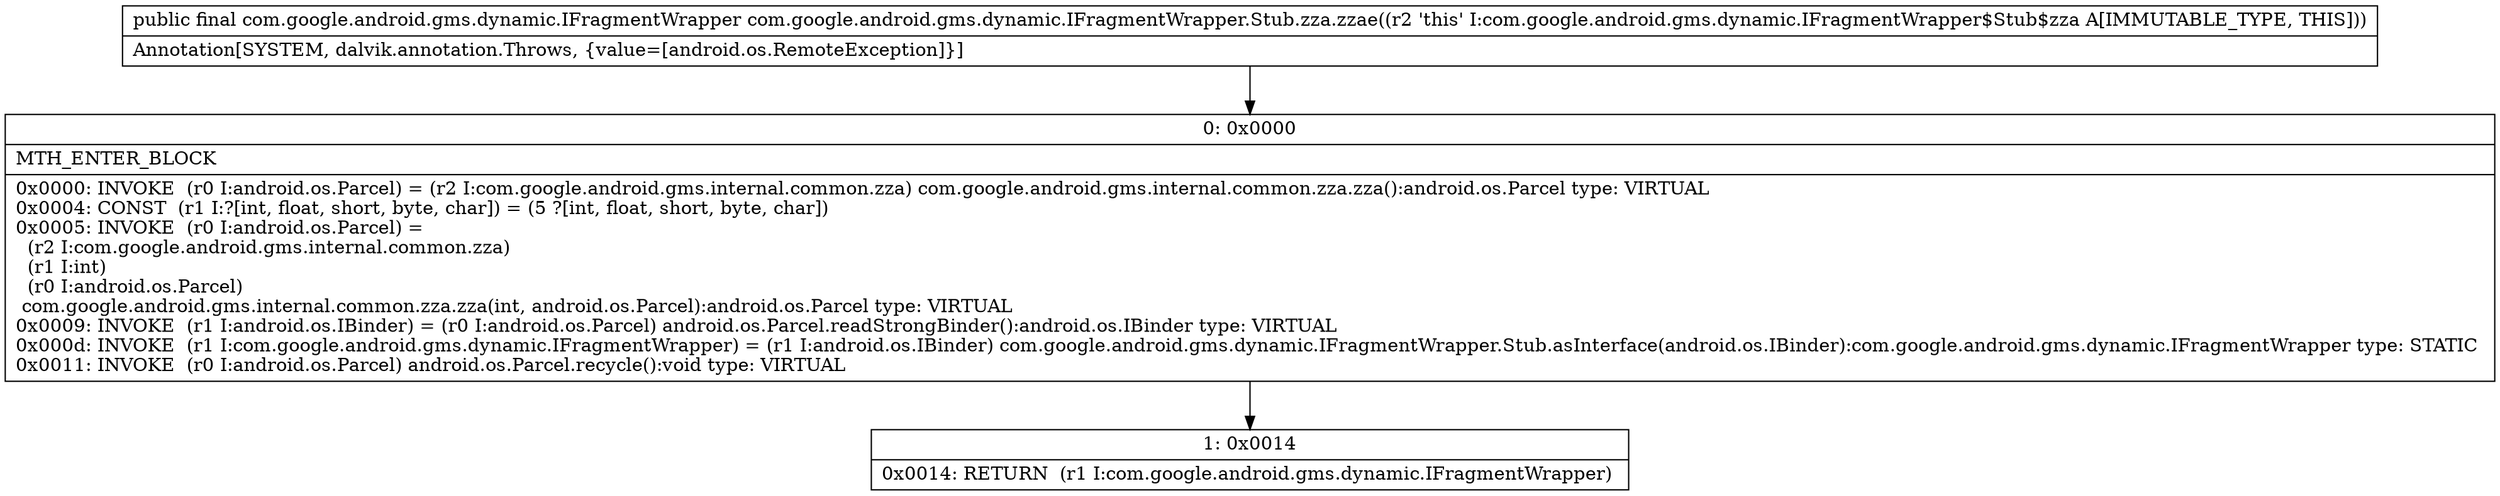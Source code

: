 digraph "CFG forcom.google.android.gms.dynamic.IFragmentWrapper.Stub.zza.zzae()Lcom\/google\/android\/gms\/dynamic\/IFragmentWrapper;" {
Node_0 [shape=record,label="{0\:\ 0x0000|MTH_ENTER_BLOCK\l|0x0000: INVOKE  (r0 I:android.os.Parcel) = (r2 I:com.google.android.gms.internal.common.zza) com.google.android.gms.internal.common.zza.zza():android.os.Parcel type: VIRTUAL \l0x0004: CONST  (r1 I:?[int, float, short, byte, char]) = (5 ?[int, float, short, byte, char]) \l0x0005: INVOKE  (r0 I:android.os.Parcel) = \l  (r2 I:com.google.android.gms.internal.common.zza)\l  (r1 I:int)\l  (r0 I:android.os.Parcel)\l com.google.android.gms.internal.common.zza.zza(int, android.os.Parcel):android.os.Parcel type: VIRTUAL \l0x0009: INVOKE  (r1 I:android.os.IBinder) = (r0 I:android.os.Parcel) android.os.Parcel.readStrongBinder():android.os.IBinder type: VIRTUAL \l0x000d: INVOKE  (r1 I:com.google.android.gms.dynamic.IFragmentWrapper) = (r1 I:android.os.IBinder) com.google.android.gms.dynamic.IFragmentWrapper.Stub.asInterface(android.os.IBinder):com.google.android.gms.dynamic.IFragmentWrapper type: STATIC \l0x0011: INVOKE  (r0 I:android.os.Parcel) android.os.Parcel.recycle():void type: VIRTUAL \l}"];
Node_1 [shape=record,label="{1\:\ 0x0014|0x0014: RETURN  (r1 I:com.google.android.gms.dynamic.IFragmentWrapper) \l}"];
MethodNode[shape=record,label="{public final com.google.android.gms.dynamic.IFragmentWrapper com.google.android.gms.dynamic.IFragmentWrapper.Stub.zza.zzae((r2 'this' I:com.google.android.gms.dynamic.IFragmentWrapper$Stub$zza A[IMMUTABLE_TYPE, THIS]))  | Annotation[SYSTEM, dalvik.annotation.Throws, \{value=[android.os.RemoteException]\}]\l}"];
MethodNode -> Node_0;
Node_0 -> Node_1;
}


